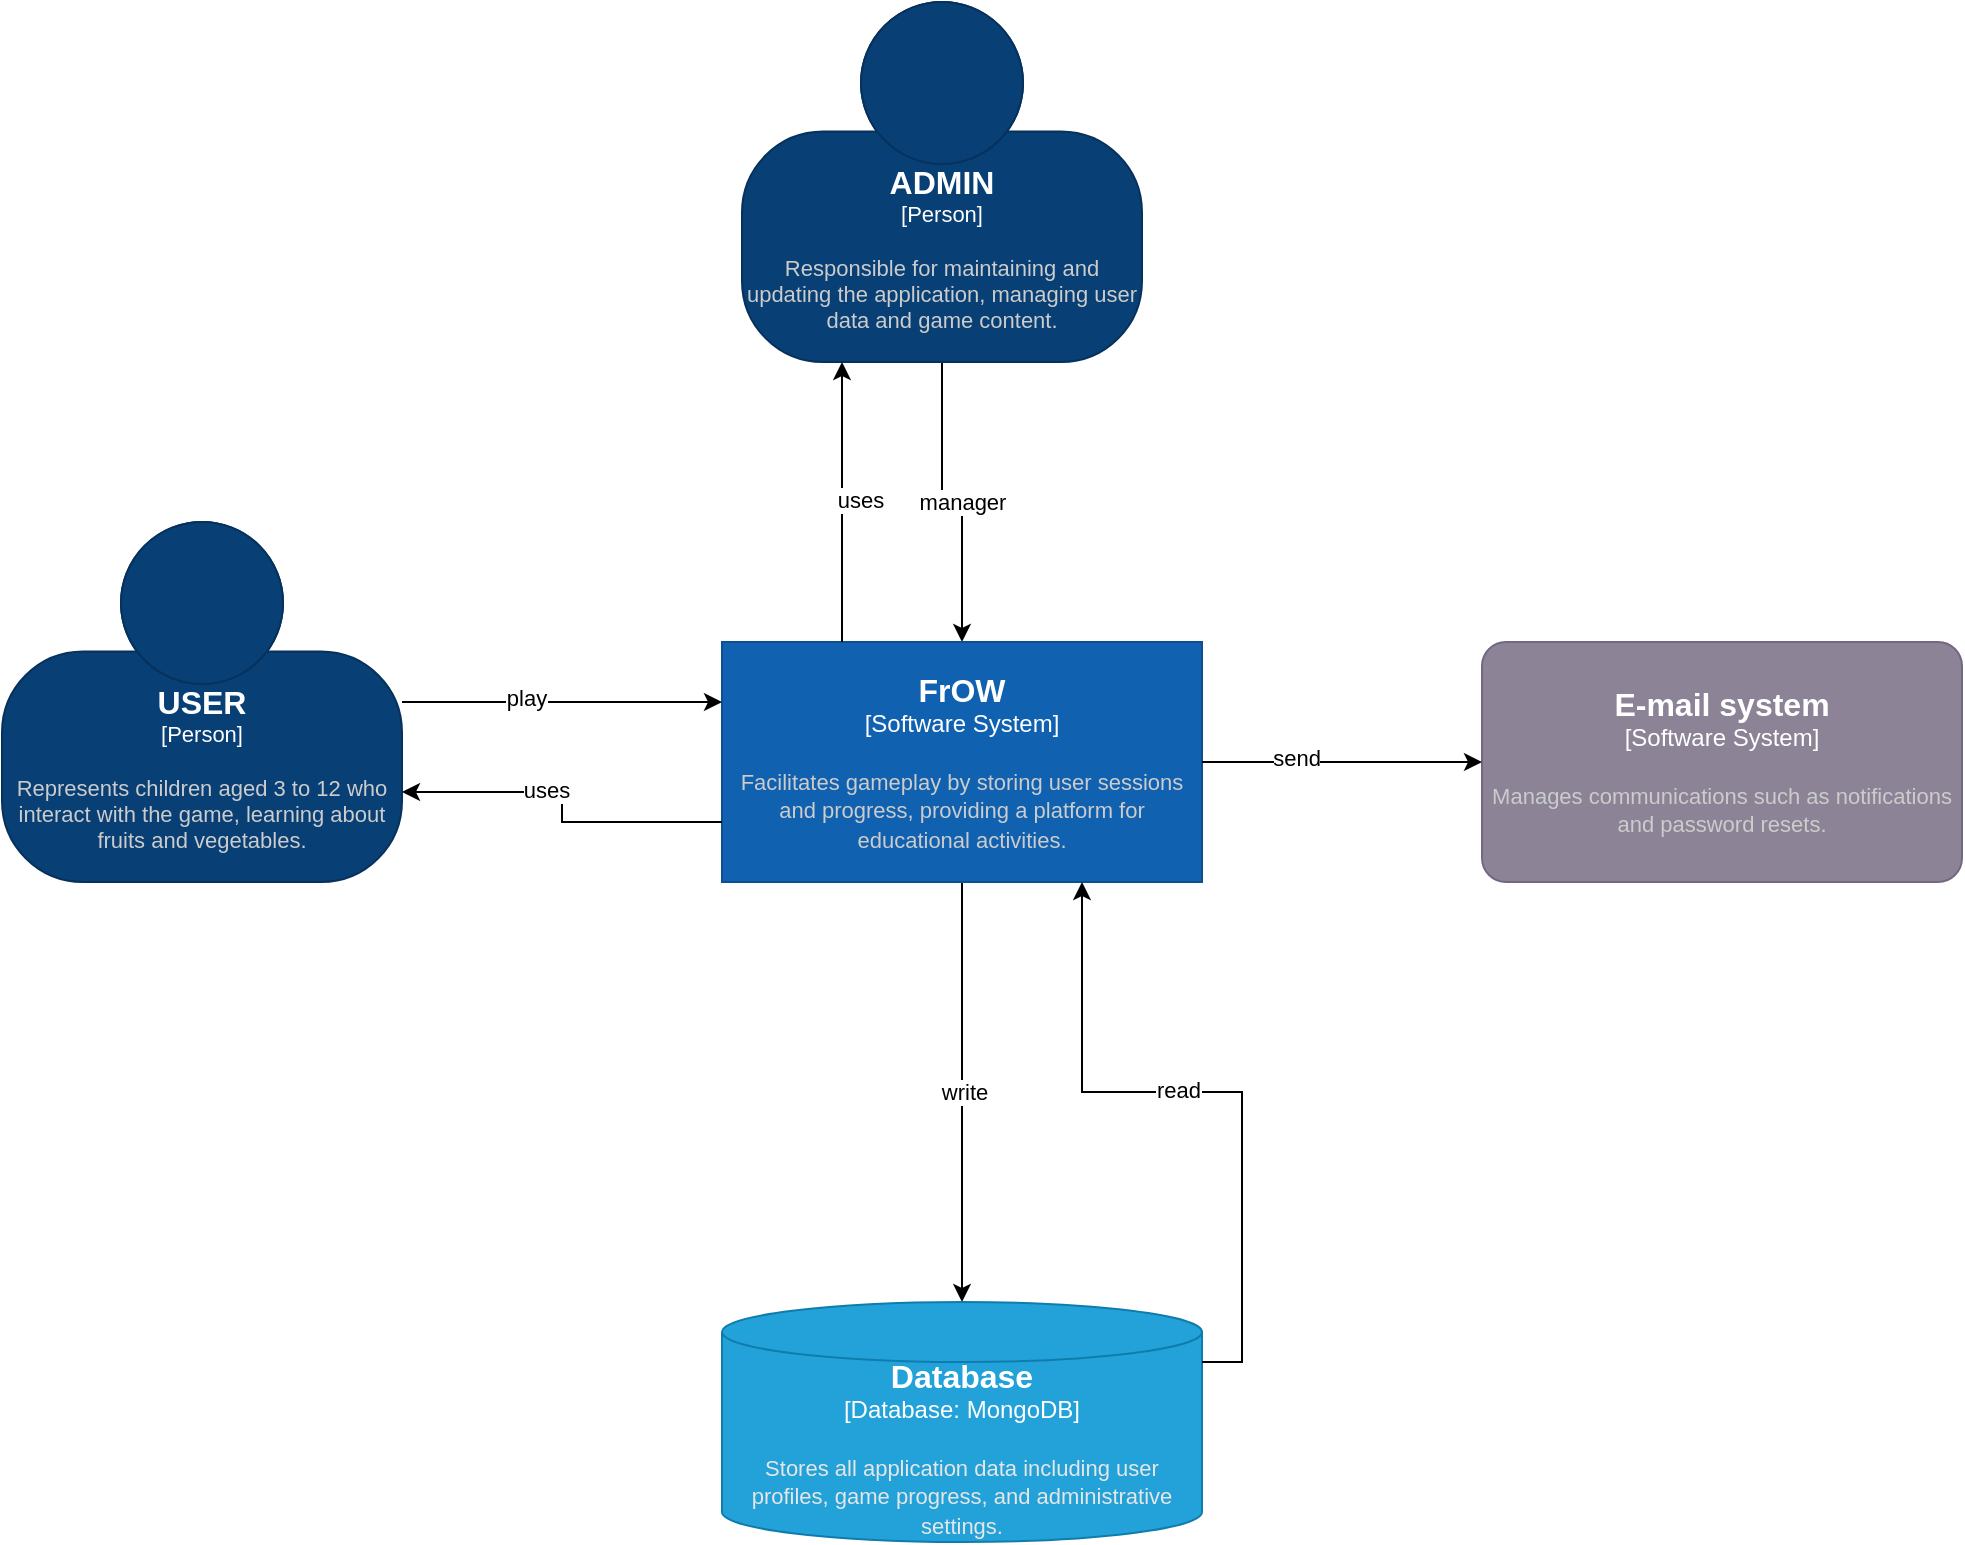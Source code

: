 <mxfile version="24.6.1" type="device">
  <diagram name="Pagină-1" id="nUmHVstGcTTqWgWzq21s">
    <mxGraphModel dx="2260" dy="1937" grid="1" gridSize="10" guides="1" tooltips="1" connect="1" arrows="1" fold="1" page="1" pageScale="1" pageWidth="827" pageHeight="1169" math="0" shadow="0">
      <root>
        <mxCell id="0" />
        <mxCell id="1" parent="0" />
        <object placeholders="1" c4Name="USER" c4Type="Person" c4Description="Represents children aged 3 to 12 who interact with the game, learning about fruits and vegetables." label="&lt;font style=&quot;font-size: 16px&quot;&gt;&lt;b&gt;%c4Name%&lt;/b&gt;&lt;/font&gt;&lt;div&gt;[%c4Type%]&lt;/div&gt;&lt;br&gt;&lt;div&gt;&lt;font style=&quot;font-size: 11px&quot;&gt;&lt;font color=&quot;#cccccc&quot;&gt;%c4Description%&lt;/font&gt;&lt;/div&gt;" id="HnMeFsA0JGAmVu4oN0zH-1">
          <mxCell style="html=1;fontSize=11;dashed=0;whiteSpace=wrap;fillColor=#083F75;strokeColor=#06315C;fontColor=#ffffff;shape=mxgraph.c4.person2;align=center;metaEdit=1;points=[[0.5,0,0],[1,0.5,0],[1,0.75,0],[0.75,1,0],[0.5,1,0],[0.25,1,0],[0,0.75,0],[0,0.5,0]];resizable=0;" parent="1" vertex="1">
            <mxGeometry x="-460" y="40" width="200" height="180" as="geometry" />
          </mxCell>
        </object>
        <mxCell id="HnMeFsA0JGAmVu4oN0zH-9" style="edgeStyle=orthogonalEdgeStyle;rounded=0;orthogonalLoop=1;jettySize=auto;html=1;exitX=0.5;exitY=1;exitDx=0;exitDy=0;exitPerimeter=0;" parent="1" source="HnMeFsA0JGAmVu4oN0zH-2" target="HnMeFsA0JGAmVu4oN0zH-4" edge="1">
          <mxGeometry relative="1" as="geometry">
            <mxPoint x="30" y="-30" as="sourcePoint" />
          </mxGeometry>
        </mxCell>
        <mxCell id="HnMeFsA0JGAmVu4oN0zH-24" value="manager" style="edgeLabel;html=1;align=center;verticalAlign=middle;resizable=0;points=[];" parent="HnMeFsA0JGAmVu4oN0zH-9" vertex="1" connectable="0">
          <mxGeometry x="0.002" relative="1" as="geometry">
            <mxPoint x="5" as="offset" />
          </mxGeometry>
        </mxCell>
        <object placeholders="1" c4Name="ADMIN" c4Type="Person" c4Description="Responsible for maintaining and updating the application, managing user data and game content." label="&lt;font style=&quot;font-size: 16px&quot;&gt;&lt;b&gt;%c4Name%&lt;/b&gt;&lt;/font&gt;&lt;div&gt;[%c4Type%]&lt;/div&gt;&lt;br&gt;&lt;div&gt;&lt;font style=&quot;font-size: 11px&quot;&gt;&lt;font color=&quot;#cccccc&quot;&gt;%c4Description%&lt;/font&gt;&lt;/div&gt;" id="HnMeFsA0JGAmVu4oN0zH-2">
          <mxCell style="html=1;fontSize=11;dashed=0;whiteSpace=wrap;fillColor=#083F75;strokeColor=#06315C;fontColor=#ffffff;shape=mxgraph.c4.person2;align=center;metaEdit=1;points=[[0.5,0,0],[1,0.5,0],[1,0.75,0],[0.75,1,0],[0.5,1,0],[0.25,1,0],[0,0.75,0],[0,0.5,0]];resizable=0;" parent="1" vertex="1">
            <mxGeometry x="-90" y="-220" width="200" height="180" as="geometry" />
          </mxCell>
        </object>
        <object placeholders="1" c4Name="E-mail system" c4Type="Software System" c4Description="Manages communications such as notifications and password resets." label="&lt;font style=&quot;font-size: 16px&quot;&gt;&lt;b&gt;%c4Name%&lt;/b&gt;&lt;/font&gt;&lt;div&gt;[%c4Type%]&lt;/div&gt;&lt;br&gt;&lt;div&gt;&lt;font style=&quot;font-size: 11px&quot;&gt;&lt;font color=&quot;#cccccc&quot;&gt;%c4Description%&lt;/font&gt;&lt;/div&gt;" id="HnMeFsA0JGAmVu4oN0zH-3">
          <mxCell style="rounded=1;whiteSpace=wrap;html=1;labelBackgroundColor=none;fillColor=#8C8496;fontColor=#ffffff;align=center;arcSize=10;strokeColor=#736782;metaEdit=1;resizable=0;points=[[0.25,0,0],[0.5,0,0],[0.75,0,0],[1,0.25,0],[1,0.5,0],[1,0.75,0],[0.75,1,0],[0.5,1,0],[0.25,1,0],[0,0.75,0],[0,0.5,0],[0,0.25,0]];" parent="1" vertex="1">
            <mxGeometry x="280" y="100" width="240" height="120" as="geometry" />
          </mxCell>
        </object>
        <mxCell id="HnMeFsA0JGAmVu4oN0zH-10" style="edgeStyle=orthogonalEdgeStyle;rounded=0;orthogonalLoop=1;jettySize=auto;html=1;" parent="1" source="HnMeFsA0JGAmVu4oN0zH-4" target="HnMeFsA0JGAmVu4oN0zH-6" edge="1">
          <mxGeometry relative="1" as="geometry" />
        </mxCell>
        <mxCell id="HnMeFsA0JGAmVu4oN0zH-21" value="write" style="edgeLabel;html=1;align=center;verticalAlign=middle;resizable=0;points=[];" parent="HnMeFsA0JGAmVu4oN0zH-10" vertex="1" connectable="0">
          <mxGeometry x="-0.005" y="8" relative="1" as="geometry">
            <mxPoint x="-7" as="offset" />
          </mxGeometry>
        </mxCell>
        <object placeholders="1" c4Name="FrOW" c4Type="Software System" c4Description="Facilitates gameplay by storing user sessions and progress, providing a platform for educational activities." label="&lt;font style=&quot;font-size: 16px&quot;&gt;&lt;b&gt;%c4Name%&lt;/b&gt;&lt;/font&gt;&lt;div&gt;[%c4Type%]&lt;/div&gt;&lt;br&gt;&lt;div&gt;&lt;font style=&quot;font-size: 11px&quot;&gt;&lt;font color=&quot;#cccccc&quot;&gt;%c4Description%&lt;/font&gt;&lt;/div&gt;" id="HnMeFsA0JGAmVu4oN0zH-4">
          <mxCell style="rounded=1;whiteSpace=wrap;html=1;labelBackgroundColor=none;fillColor=#1061B0;fontColor=#ffffff;align=center;arcSize=0;strokeColor=#0D5091;metaEdit=1;resizable=0;points=[[0.25,0,0],[0.5,0,0],[0.75,0,0],[1,0.25,0],[1,0.5,0],[1,0.75,0],[0.75,1,0],[0.5,1,0],[0.25,1,0],[0,0.75,0],[0,0.5,0],[0,0.25,0]];" parent="1" vertex="1">
            <mxGeometry x="-100" y="100" width="240" height="120" as="geometry" />
          </mxCell>
        </object>
        <object placeholders="1" c4Name="MongoDB Database for User and Game Information" c4Type="Database" c4Technology="MongoDB" c4Description="Stores all application data including user profiles, game progress, and administrative settings." label="&lt;font style=&quot;font-size: 16px&quot;&gt;&lt;b&gt;%c4Type%&lt;/b&gt;&lt;/font&gt;&lt;div&gt;[%c4Type%:&amp;nbsp;%c4Technology%]&lt;/div&gt;&lt;br&gt;&lt;div&gt;&lt;font style=&quot;font-size: 11px&quot;&gt;&lt;font color=&quot;#E6E6E6&quot;&gt;%c4Description%&lt;/font&gt;&lt;/div&gt;" id="HnMeFsA0JGAmVu4oN0zH-6">
          <mxCell style="shape=cylinder3;size=15;whiteSpace=wrap;html=1;boundedLbl=1;rounded=0;labelBackgroundColor=none;fillColor=#23A2D9;fontSize=12;fontColor=#ffffff;align=center;strokeColor=#0E7DAD;metaEdit=1;points=[[0.5,0,0],[1,0.25,0],[1,0.5,0],[1,0.75,0],[0.5,1,0],[0,0.75,0],[0,0.5,0],[0,0.25,0]];resizable=0;" parent="1" vertex="1">
            <mxGeometry x="-100" y="430" width="240" height="120" as="geometry" />
          </mxCell>
        </object>
        <mxCell id="HnMeFsA0JGAmVu4oN0zH-11" style="edgeStyle=orthogonalEdgeStyle;rounded=0;orthogonalLoop=1;jettySize=auto;html=1;entryX=0;entryY=0.25;entryDx=0;entryDy=0;entryPerimeter=0;" parent="1" source="HnMeFsA0JGAmVu4oN0zH-1" target="HnMeFsA0JGAmVu4oN0zH-4" edge="1">
          <mxGeometry relative="1" as="geometry" />
        </mxCell>
        <mxCell id="HnMeFsA0JGAmVu4oN0zH-25" value="play" style="edgeLabel;html=1;align=center;verticalAlign=middle;resizable=0;points=[];" parent="HnMeFsA0JGAmVu4oN0zH-11" vertex="1" connectable="0">
          <mxGeometry x="-0.226" y="2" relative="1" as="geometry">
            <mxPoint as="offset" />
          </mxGeometry>
        </mxCell>
        <mxCell id="HnMeFsA0JGAmVu4oN0zH-14" style="edgeStyle=orthogonalEdgeStyle;rounded=0;orthogonalLoop=1;jettySize=auto;html=1;entryX=1;entryY=0.75;entryDx=0;entryDy=0;entryPerimeter=0;exitX=0;exitY=0.75;exitDx=0;exitDy=0;exitPerimeter=0;" parent="1" source="HnMeFsA0JGAmVu4oN0zH-4" target="HnMeFsA0JGAmVu4oN0zH-1" edge="1">
          <mxGeometry relative="1" as="geometry" />
        </mxCell>
        <mxCell id="HnMeFsA0JGAmVu4oN0zH-26" value="uses" style="edgeLabel;html=1;align=center;verticalAlign=middle;resizable=0;points=[];" parent="HnMeFsA0JGAmVu4oN0zH-14" vertex="1" connectable="0">
          <mxGeometry x="0.185" y="-1" relative="1" as="geometry">
            <mxPoint as="offset" />
          </mxGeometry>
        </mxCell>
        <mxCell id="HnMeFsA0JGAmVu4oN0zH-15" style="edgeStyle=orthogonalEdgeStyle;rounded=0;orthogonalLoop=1;jettySize=auto;html=1;exitX=0.25;exitY=0;exitDx=0;exitDy=0;exitPerimeter=0;entryX=0.25;entryY=1;entryDx=0;entryDy=0;entryPerimeter=0;" parent="1" source="HnMeFsA0JGAmVu4oN0zH-4" target="HnMeFsA0JGAmVu4oN0zH-2" edge="1">
          <mxGeometry relative="1" as="geometry">
            <Array as="points">
              <mxPoint x="-20" y="30" />
              <mxPoint x="-20" y="30" />
            </Array>
          </mxGeometry>
        </mxCell>
        <mxCell id="HnMeFsA0JGAmVu4oN0zH-18" value="uses" style="edgeLabel;html=1;align=center;verticalAlign=middle;resizable=0;points=[];" parent="HnMeFsA0JGAmVu4oN0zH-15" vertex="1" connectable="0">
          <mxGeometry x="-0.047" y="2" relative="1" as="geometry">
            <mxPoint x="-7" y="1" as="offset" />
          </mxGeometry>
        </mxCell>
        <mxCell id="HnMeFsA0JGAmVu4oN0zH-16" style="edgeStyle=orthogonalEdgeStyle;rounded=0;orthogonalLoop=1;jettySize=auto;html=1;exitX=1;exitY=0.5;exitDx=0;exitDy=0;exitPerimeter=0;entryX=0;entryY=0.5;entryDx=0;entryDy=0;entryPerimeter=0;" parent="1" source="HnMeFsA0JGAmVu4oN0zH-4" target="HnMeFsA0JGAmVu4oN0zH-3" edge="1">
          <mxGeometry relative="1" as="geometry" />
        </mxCell>
        <mxCell id="HnMeFsA0JGAmVu4oN0zH-23" value="send" style="edgeLabel;html=1;align=center;verticalAlign=middle;resizable=0;points=[];" parent="HnMeFsA0JGAmVu4oN0zH-16" vertex="1" connectable="0">
          <mxGeometry x="-0.337" y="5" relative="1" as="geometry">
            <mxPoint y="3" as="offset" />
          </mxGeometry>
        </mxCell>
        <mxCell id="HnMeFsA0JGAmVu4oN0zH-17" style="edgeStyle=orthogonalEdgeStyle;rounded=0;orthogonalLoop=1;jettySize=auto;html=1;exitX=1;exitY=0.25;exitDx=0;exitDy=0;exitPerimeter=0;entryX=0.75;entryY=1;entryDx=0;entryDy=0;entryPerimeter=0;" parent="1" source="HnMeFsA0JGAmVu4oN0zH-6" target="HnMeFsA0JGAmVu4oN0zH-4" edge="1">
          <mxGeometry relative="1" as="geometry" />
        </mxCell>
        <mxCell id="HnMeFsA0JGAmVu4oN0zH-20" value="read" style="edgeLabel;html=1;align=center;verticalAlign=middle;resizable=0;points=[];" parent="HnMeFsA0JGAmVu4oN0zH-17" vertex="1" connectable="0">
          <mxGeometry x="0.1" y="4" relative="1" as="geometry">
            <mxPoint y="-5" as="offset" />
          </mxGeometry>
        </mxCell>
      </root>
    </mxGraphModel>
  </diagram>
</mxfile>
